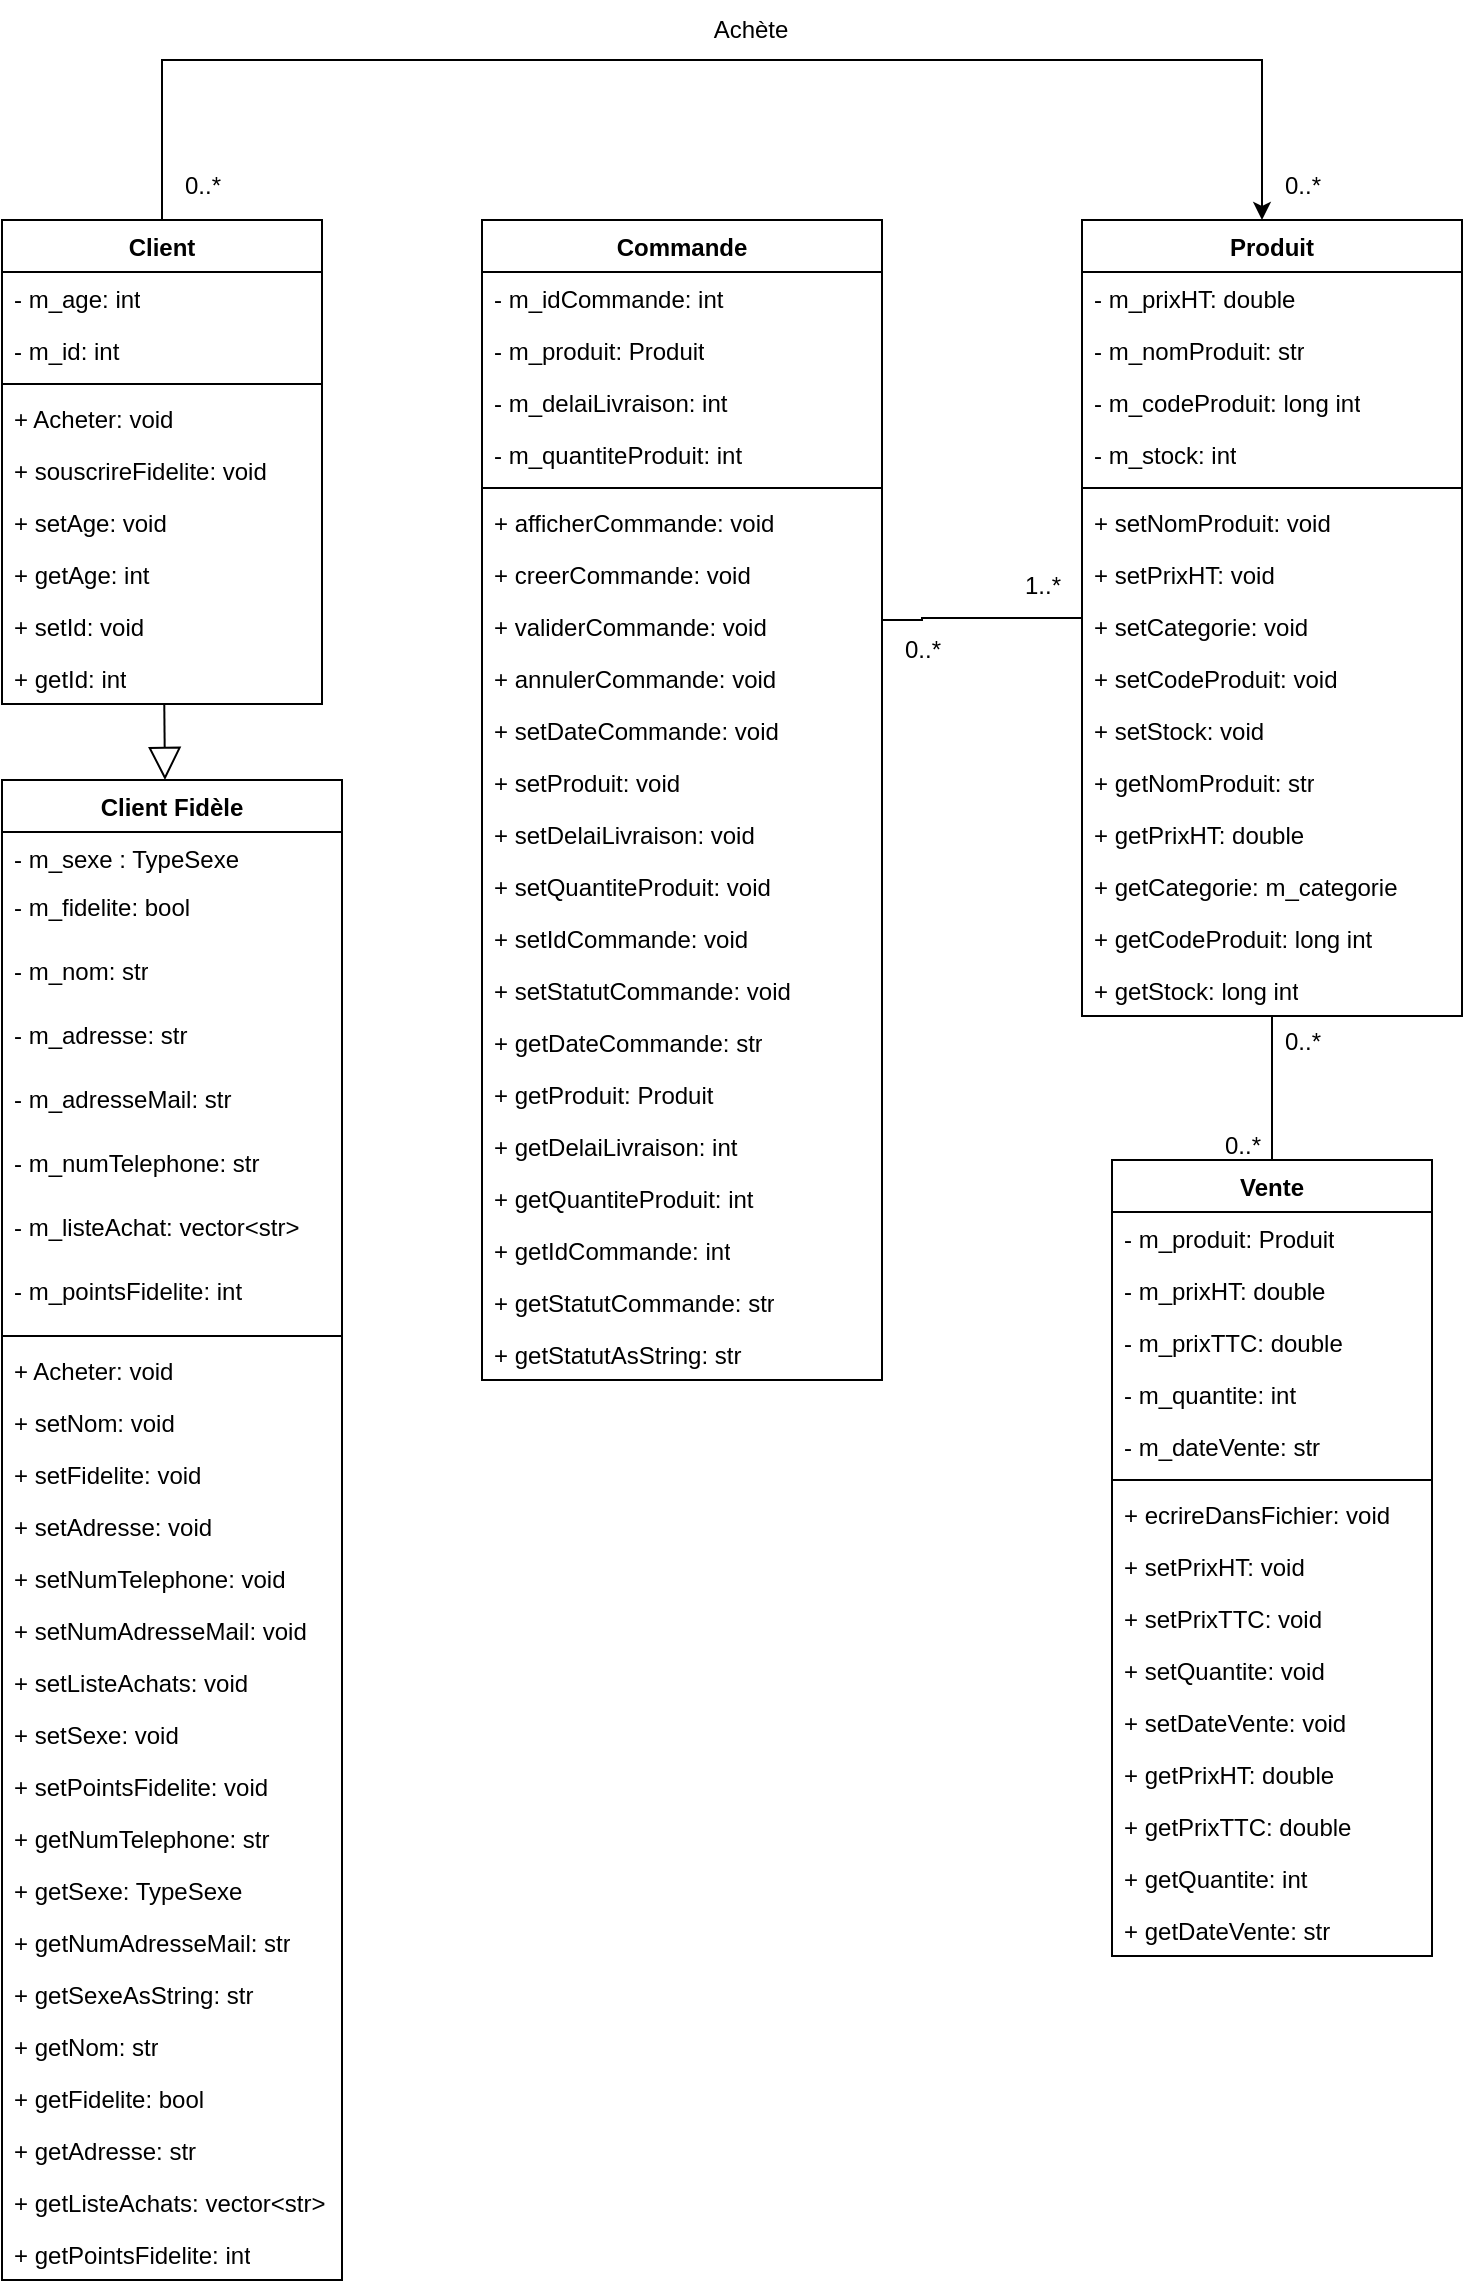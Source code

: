 <mxfile version="25.0.3">
  <diagram name="Page-1" id="t92XsdMwYJ-cjPlTveCJ">
    <mxGraphModel dx="1942" dy="2232" grid="1" gridSize="10" guides="1" tooltips="1" connect="1" arrows="1" fold="1" page="1" pageScale="1" pageWidth="827" pageHeight="1169" math="0" shadow="0">
      <root>
        <mxCell id="0" />
        <mxCell id="1" parent="0" />
        <mxCell id="4iBBXFDQq9gob42hkybD-3" style="rounded=0;orthogonalLoop=1;jettySize=auto;html=1;endArrow=block;endFill=0;endSize=14;" edge="1" parent="1" source="r0B7NLEI9hNpxxWg_XsU-1" target="r0B7NLEI9hNpxxWg_XsU-18">
          <mxGeometry relative="1" as="geometry" />
        </mxCell>
        <mxCell id="4iBBXFDQq9gob42hkybD-5" style="edgeStyle=orthogonalEdgeStyle;rounded=0;orthogonalLoop=1;jettySize=auto;html=1;endArrow=classic;endFill=1;" edge="1" parent="1" source="r0B7NLEI9hNpxxWg_XsU-1" target="r0B7NLEI9hNpxxWg_XsU-13">
          <mxGeometry relative="1" as="geometry">
            <Array as="points">
              <mxPoint x="120" y="-40" />
              <mxPoint x="670" y="-40" />
            </Array>
          </mxGeometry>
        </mxCell>
        <mxCell id="r0B7NLEI9hNpxxWg_XsU-1" value="Client" style="swimlane;fontStyle=1;align=center;verticalAlign=top;childLayout=stackLayout;horizontal=1;startSize=26;horizontalStack=0;resizeParent=1;resizeParentMax=0;resizeLast=0;collapsible=1;marginBottom=0;whiteSpace=wrap;html=1;" parent="1" vertex="1">
          <mxGeometry x="40" y="40" width="160" height="242" as="geometry" />
        </mxCell>
        <mxCell id="r0B7NLEI9hNpxxWg_XsU-2" value="- m_age: int" style="text;strokeColor=none;fillColor=none;align=left;verticalAlign=top;spacingLeft=4;spacingRight=4;overflow=hidden;rotatable=0;points=[[0,0.5],[1,0.5]];portConstraint=eastwest;whiteSpace=wrap;html=1;" parent="r0B7NLEI9hNpxxWg_XsU-1" vertex="1">
          <mxGeometry y="26" width="160" height="26" as="geometry" />
        </mxCell>
        <mxCell id="r0B7NLEI9hNpxxWg_XsU-17" value="- m_id: int" style="text;strokeColor=none;fillColor=none;align=left;verticalAlign=top;spacingLeft=4;spacingRight=4;overflow=hidden;rotatable=0;points=[[0,0.5],[1,0.5]];portConstraint=eastwest;whiteSpace=wrap;html=1;" parent="r0B7NLEI9hNpxxWg_XsU-1" vertex="1">
          <mxGeometry y="52" width="160" height="26" as="geometry" />
        </mxCell>
        <mxCell id="r0B7NLEI9hNpxxWg_XsU-3" value="" style="line;strokeWidth=1;fillColor=none;align=left;verticalAlign=middle;spacingTop=-1;spacingLeft=3;spacingRight=3;rotatable=0;labelPosition=right;points=[];portConstraint=eastwest;strokeColor=inherit;" parent="r0B7NLEI9hNpxxWg_XsU-1" vertex="1">
          <mxGeometry y="78" width="160" height="8" as="geometry" />
        </mxCell>
        <mxCell id="r0B7NLEI9hNpxxWg_XsU-22" value="+ Acheter: void" style="text;strokeColor=none;fillColor=none;align=left;verticalAlign=top;spacingLeft=4;spacingRight=4;overflow=hidden;rotatable=0;points=[[0,0.5],[1,0.5]];portConstraint=eastwest;whiteSpace=wrap;html=1;" parent="r0B7NLEI9hNpxxWg_XsU-1" vertex="1">
          <mxGeometry y="86" width="160" height="26" as="geometry" />
        </mxCell>
        <mxCell id="r0B7NLEI9hNpxxWg_XsU-23" value="+ souscrireFidelite: void" style="text;strokeColor=none;fillColor=none;align=left;verticalAlign=top;spacingLeft=4;spacingRight=4;overflow=hidden;rotatable=0;points=[[0,0.5],[1,0.5]];portConstraint=eastwest;whiteSpace=wrap;html=1;" parent="r0B7NLEI9hNpxxWg_XsU-1" vertex="1">
          <mxGeometry y="112" width="160" height="26" as="geometry" />
        </mxCell>
        <mxCell id="r0B7NLEI9hNpxxWg_XsU-50" value="+ setAge: void" style="text;strokeColor=none;fillColor=none;align=left;verticalAlign=top;spacingLeft=4;spacingRight=4;overflow=hidden;rotatable=0;points=[[0,0.5],[1,0.5]];portConstraint=eastwest;whiteSpace=wrap;html=1;" parent="r0B7NLEI9hNpxxWg_XsU-1" vertex="1">
          <mxGeometry y="138" width="160" height="26" as="geometry" />
        </mxCell>
        <mxCell id="r0B7NLEI9hNpxxWg_XsU-51" value="+ getAge: int" style="text;strokeColor=none;fillColor=none;align=left;verticalAlign=top;spacingLeft=4;spacingRight=4;overflow=hidden;rotatable=0;points=[[0,0.5],[1,0.5]];portConstraint=eastwest;whiteSpace=wrap;html=1;" parent="r0B7NLEI9hNpxxWg_XsU-1" vertex="1">
          <mxGeometry y="164" width="160" height="26" as="geometry" />
        </mxCell>
        <mxCell id="r0B7NLEI9hNpxxWg_XsU-52" value="+ setId: void" style="text;strokeColor=none;fillColor=none;align=left;verticalAlign=top;spacingLeft=4;spacingRight=4;overflow=hidden;rotatable=0;points=[[0,0.5],[1,0.5]];portConstraint=eastwest;whiteSpace=wrap;html=1;" parent="r0B7NLEI9hNpxxWg_XsU-1" vertex="1">
          <mxGeometry y="190" width="160" height="26" as="geometry" />
        </mxCell>
        <mxCell id="r0B7NLEI9hNpxxWg_XsU-54" value="&lt;div&gt;+ getId: int&lt;/div&gt;" style="text;strokeColor=none;fillColor=none;align=left;verticalAlign=top;spacingLeft=4;spacingRight=4;overflow=hidden;rotatable=0;points=[[0,0.5],[1,0.5]];portConstraint=eastwest;whiteSpace=wrap;html=1;" parent="r0B7NLEI9hNpxxWg_XsU-1" vertex="1">
          <mxGeometry y="216" width="160" height="26" as="geometry" />
        </mxCell>
        <mxCell id="r0B7NLEI9hNpxxWg_XsU-5" value="&lt;div&gt;Vente&lt;/div&gt;" style="swimlane;fontStyle=1;align=center;verticalAlign=top;childLayout=stackLayout;horizontal=1;startSize=26;horizontalStack=0;resizeParent=1;resizeParentMax=0;resizeLast=0;collapsible=1;marginBottom=0;whiteSpace=wrap;html=1;" parent="1" vertex="1">
          <mxGeometry x="595" y="510" width="160" height="398" as="geometry" />
        </mxCell>
        <mxCell id="r0B7NLEI9hNpxxWg_XsU-6" value="- m_produit: Produit" style="text;strokeColor=none;fillColor=none;align=left;verticalAlign=top;spacingLeft=4;spacingRight=4;overflow=hidden;rotatable=0;points=[[0,0.5],[1,0.5]];portConstraint=eastwest;whiteSpace=wrap;html=1;" parent="r0B7NLEI9hNpxxWg_XsU-5" vertex="1">
          <mxGeometry y="26" width="160" height="26" as="geometry" />
        </mxCell>
        <mxCell id="r0B7NLEI9hNpxxWg_XsU-37" value="- m_prixHT: double" style="text;strokeColor=none;fillColor=none;align=left;verticalAlign=top;spacingLeft=4;spacingRight=4;overflow=hidden;rotatable=0;points=[[0,0.5],[1,0.5]];portConstraint=eastwest;whiteSpace=wrap;html=1;" parent="r0B7NLEI9hNpxxWg_XsU-5" vertex="1">
          <mxGeometry y="52" width="160" height="26" as="geometry" />
        </mxCell>
        <mxCell id="r0B7NLEI9hNpxxWg_XsU-38" value="- m_prixTTC: double" style="text;strokeColor=none;fillColor=none;align=left;verticalAlign=top;spacingLeft=4;spacingRight=4;overflow=hidden;rotatable=0;points=[[0,0.5],[1,0.5]];portConstraint=eastwest;whiteSpace=wrap;html=1;" parent="r0B7NLEI9hNpxxWg_XsU-5" vertex="1">
          <mxGeometry y="78" width="160" height="26" as="geometry" />
        </mxCell>
        <mxCell id="r0B7NLEI9hNpxxWg_XsU-39" value="- m_quantite: int" style="text;strokeColor=none;fillColor=none;align=left;verticalAlign=top;spacingLeft=4;spacingRight=4;overflow=hidden;rotatable=0;points=[[0,0.5],[1,0.5]];portConstraint=eastwest;whiteSpace=wrap;html=1;" parent="r0B7NLEI9hNpxxWg_XsU-5" vertex="1">
          <mxGeometry y="104" width="160" height="26" as="geometry" />
        </mxCell>
        <mxCell id="r0B7NLEI9hNpxxWg_XsU-40" value="- m_dateVente: str" style="text;strokeColor=none;fillColor=none;align=left;verticalAlign=top;spacingLeft=4;spacingRight=4;overflow=hidden;rotatable=0;points=[[0,0.5],[1,0.5]];portConstraint=eastwest;whiteSpace=wrap;html=1;" parent="r0B7NLEI9hNpxxWg_XsU-5" vertex="1">
          <mxGeometry y="130" width="160" height="26" as="geometry" />
        </mxCell>
        <mxCell id="r0B7NLEI9hNpxxWg_XsU-7" value="" style="line;strokeWidth=1;fillColor=none;align=left;verticalAlign=middle;spacingTop=-1;spacingLeft=3;spacingRight=3;rotatable=0;labelPosition=right;points=[];portConstraint=eastwest;strokeColor=inherit;" parent="r0B7NLEI9hNpxxWg_XsU-5" vertex="1">
          <mxGeometry y="156" width="160" height="8" as="geometry" />
        </mxCell>
        <mxCell id="r0B7NLEI9hNpxxWg_XsU-8" value="+ ecrireDansFichier: void" style="text;strokeColor=none;fillColor=none;align=left;verticalAlign=top;spacingLeft=4;spacingRight=4;overflow=hidden;rotatable=0;points=[[0,0.5],[1,0.5]];portConstraint=eastwest;whiteSpace=wrap;html=1;" parent="r0B7NLEI9hNpxxWg_XsU-5" vertex="1">
          <mxGeometry y="164" width="160" height="26" as="geometry" />
        </mxCell>
        <mxCell id="r0B7NLEI9hNpxxWg_XsU-76" value="+ setPrixHT: void" style="text;strokeColor=none;fillColor=none;align=left;verticalAlign=top;spacingLeft=4;spacingRight=4;overflow=hidden;rotatable=0;points=[[0,0.5],[1,0.5]];portConstraint=eastwest;whiteSpace=wrap;html=1;" parent="r0B7NLEI9hNpxxWg_XsU-5" vertex="1">
          <mxGeometry y="190" width="160" height="26" as="geometry" />
        </mxCell>
        <mxCell id="r0B7NLEI9hNpxxWg_XsU-77" value="+ setPrixTTC: void" style="text;strokeColor=none;fillColor=none;align=left;verticalAlign=top;spacingLeft=4;spacingRight=4;overflow=hidden;rotatable=0;points=[[0,0.5],[1,0.5]];portConstraint=eastwest;whiteSpace=wrap;html=1;" parent="r0B7NLEI9hNpxxWg_XsU-5" vertex="1">
          <mxGeometry y="216" width="160" height="26" as="geometry" />
        </mxCell>
        <mxCell id="r0B7NLEI9hNpxxWg_XsU-78" value="+ setQuantite: void" style="text;strokeColor=none;fillColor=none;align=left;verticalAlign=top;spacingLeft=4;spacingRight=4;overflow=hidden;rotatable=0;points=[[0,0.5],[1,0.5]];portConstraint=eastwest;whiteSpace=wrap;html=1;" parent="r0B7NLEI9hNpxxWg_XsU-5" vertex="1">
          <mxGeometry y="242" width="160" height="26" as="geometry" />
        </mxCell>
        <mxCell id="r0B7NLEI9hNpxxWg_XsU-79" value="+ setDateVente: void" style="text;strokeColor=none;fillColor=none;align=left;verticalAlign=top;spacingLeft=4;spacingRight=4;overflow=hidden;rotatable=0;points=[[0,0.5],[1,0.5]];portConstraint=eastwest;whiteSpace=wrap;html=1;" parent="r0B7NLEI9hNpxxWg_XsU-5" vertex="1">
          <mxGeometry y="268" width="160" height="26" as="geometry" />
        </mxCell>
        <mxCell id="r0B7NLEI9hNpxxWg_XsU-80" value="+ getPrixHT: double" style="text;strokeColor=none;fillColor=none;align=left;verticalAlign=top;spacingLeft=4;spacingRight=4;overflow=hidden;rotatable=0;points=[[0,0.5],[1,0.5]];portConstraint=eastwest;whiteSpace=wrap;html=1;" parent="r0B7NLEI9hNpxxWg_XsU-5" vertex="1">
          <mxGeometry y="294" width="160" height="26" as="geometry" />
        </mxCell>
        <mxCell id="r0B7NLEI9hNpxxWg_XsU-81" value="+ getPrixTTC: double" style="text;strokeColor=none;fillColor=none;align=left;verticalAlign=top;spacingLeft=4;spacingRight=4;overflow=hidden;rotatable=0;points=[[0,0.5],[1,0.5]];portConstraint=eastwest;whiteSpace=wrap;html=1;" parent="r0B7NLEI9hNpxxWg_XsU-5" vertex="1">
          <mxGeometry y="320" width="160" height="26" as="geometry" />
        </mxCell>
        <mxCell id="r0B7NLEI9hNpxxWg_XsU-82" value="+ getQuantite: int" style="text;strokeColor=none;fillColor=none;align=left;verticalAlign=top;spacingLeft=4;spacingRight=4;overflow=hidden;rotatable=0;points=[[0,0.5],[1,0.5]];portConstraint=eastwest;whiteSpace=wrap;html=1;" parent="r0B7NLEI9hNpxxWg_XsU-5" vertex="1">
          <mxGeometry y="346" width="160" height="26" as="geometry" />
        </mxCell>
        <mxCell id="r0B7NLEI9hNpxxWg_XsU-83" value="+ getDateVente: str" style="text;strokeColor=none;fillColor=none;align=left;verticalAlign=top;spacingLeft=4;spacingRight=4;overflow=hidden;rotatable=0;points=[[0,0.5],[1,0.5]];portConstraint=eastwest;whiteSpace=wrap;html=1;" parent="r0B7NLEI9hNpxxWg_XsU-5" vertex="1">
          <mxGeometry y="372" width="160" height="26" as="geometry" />
        </mxCell>
        <mxCell id="r0B7NLEI9hNpxxWg_XsU-9" value="Commande" style="swimlane;fontStyle=1;align=center;verticalAlign=top;childLayout=stackLayout;horizontal=1;startSize=26;horizontalStack=0;resizeParent=1;resizeParentMax=0;resizeLast=0;collapsible=1;marginBottom=0;whiteSpace=wrap;html=1;" parent="1" vertex="1">
          <mxGeometry x="280" y="40" width="200" height="580" as="geometry" />
        </mxCell>
        <mxCell id="r0B7NLEI9hNpxxWg_XsU-10" value="- m_idCommande: int" style="text;strokeColor=none;fillColor=none;align=left;verticalAlign=top;spacingLeft=4;spacingRight=4;overflow=hidden;rotatable=0;points=[[0,0.5],[1,0.5]];portConstraint=eastwest;whiteSpace=wrap;html=1;" parent="r0B7NLEI9hNpxxWg_XsU-9" vertex="1">
          <mxGeometry y="26" width="200" height="26" as="geometry" />
        </mxCell>
        <mxCell id="r0B7NLEI9hNpxxWg_XsU-41" value="- m_produit: Produit" style="text;strokeColor=none;fillColor=none;align=left;verticalAlign=top;spacingLeft=4;spacingRight=4;overflow=hidden;rotatable=0;points=[[0,0.5],[1,0.5]];portConstraint=eastwest;whiteSpace=wrap;html=1;" parent="r0B7NLEI9hNpxxWg_XsU-9" vertex="1">
          <mxGeometry y="52" width="200" height="26" as="geometry" />
        </mxCell>
        <mxCell id="r0B7NLEI9hNpxxWg_XsU-42" value="- m_delaiLivraison: int" style="text;strokeColor=none;fillColor=none;align=left;verticalAlign=top;spacingLeft=4;spacingRight=4;overflow=hidden;rotatable=0;points=[[0,0.5],[1,0.5]];portConstraint=eastwest;whiteSpace=wrap;html=1;" parent="r0B7NLEI9hNpxxWg_XsU-9" vertex="1">
          <mxGeometry y="78" width="200" height="26" as="geometry" />
        </mxCell>
        <mxCell id="r0B7NLEI9hNpxxWg_XsU-43" value="- m_quantiteProduit: int" style="text;strokeColor=none;fillColor=none;align=left;verticalAlign=top;spacingLeft=4;spacingRight=4;overflow=hidden;rotatable=0;points=[[0,0.5],[1,0.5]];portConstraint=eastwest;whiteSpace=wrap;html=1;" parent="r0B7NLEI9hNpxxWg_XsU-9" vertex="1">
          <mxGeometry y="104" width="200" height="26" as="geometry" />
        </mxCell>
        <mxCell id="r0B7NLEI9hNpxxWg_XsU-11" value="" style="line;strokeWidth=1;fillColor=none;align=left;verticalAlign=middle;spacingTop=-1;spacingLeft=3;spacingRight=3;rotatable=0;labelPosition=right;points=[];portConstraint=eastwest;strokeColor=inherit;" parent="r0B7NLEI9hNpxxWg_XsU-9" vertex="1">
          <mxGeometry y="130" width="200" height="8" as="geometry" />
        </mxCell>
        <mxCell id="r0B7NLEI9hNpxxWg_XsU-12" value="+ afficherCommande: void" style="text;strokeColor=none;fillColor=none;align=left;verticalAlign=top;spacingLeft=4;spacingRight=4;overflow=hidden;rotatable=0;points=[[0,0.5],[1,0.5]];portConstraint=eastwest;whiteSpace=wrap;html=1;" parent="r0B7NLEI9hNpxxWg_XsU-9" vertex="1">
          <mxGeometry y="138" width="200" height="26" as="geometry" />
        </mxCell>
        <mxCell id="r0B7NLEI9hNpxxWg_XsU-44" value="+ creerCommande: void" style="text;strokeColor=none;fillColor=none;align=left;verticalAlign=top;spacingLeft=4;spacingRight=4;overflow=hidden;rotatable=0;points=[[0,0.5],[1,0.5]];portConstraint=eastwest;whiteSpace=wrap;html=1;" parent="r0B7NLEI9hNpxxWg_XsU-9" vertex="1">
          <mxGeometry y="164" width="200" height="26" as="geometry" />
        </mxCell>
        <mxCell id="r0B7NLEI9hNpxxWg_XsU-45" value="+ validerCommande: void" style="text;strokeColor=none;fillColor=none;align=left;verticalAlign=top;spacingLeft=4;spacingRight=4;overflow=hidden;rotatable=0;points=[[0,0.5],[1,0.5]];portConstraint=eastwest;whiteSpace=wrap;html=1;" parent="r0B7NLEI9hNpxxWg_XsU-9" vertex="1">
          <mxGeometry y="190" width="200" height="26" as="geometry" />
        </mxCell>
        <mxCell id="r0B7NLEI9hNpxxWg_XsU-46" value="+ annulerCommande: void" style="text;strokeColor=none;fillColor=none;align=left;verticalAlign=top;spacingLeft=4;spacingRight=4;overflow=hidden;rotatable=0;points=[[0,0.5],[1,0.5]];portConstraint=eastwest;whiteSpace=wrap;html=1;" parent="r0B7NLEI9hNpxxWg_XsU-9" vertex="1">
          <mxGeometry y="216" width="200" height="26" as="geometry" />
        </mxCell>
        <mxCell id="r0B7NLEI9hNpxxWg_XsU-84" value="+ setDateCommande: void" style="text;strokeColor=none;fillColor=none;align=left;verticalAlign=top;spacingLeft=4;spacingRight=4;overflow=hidden;rotatable=0;points=[[0,0.5],[1,0.5]];portConstraint=eastwest;whiteSpace=wrap;html=1;" parent="r0B7NLEI9hNpxxWg_XsU-9" vertex="1">
          <mxGeometry y="242" width="200" height="26" as="geometry" />
        </mxCell>
        <mxCell id="r0B7NLEI9hNpxxWg_XsU-85" value="+ setProduit: void" style="text;strokeColor=none;fillColor=none;align=left;verticalAlign=top;spacingLeft=4;spacingRight=4;overflow=hidden;rotatable=0;points=[[0,0.5],[1,0.5]];portConstraint=eastwest;whiteSpace=wrap;html=1;" parent="r0B7NLEI9hNpxxWg_XsU-9" vertex="1">
          <mxGeometry y="268" width="200" height="26" as="geometry" />
        </mxCell>
        <mxCell id="r0B7NLEI9hNpxxWg_XsU-86" value="+ setDelaiLivraison: void" style="text;strokeColor=none;fillColor=none;align=left;verticalAlign=top;spacingLeft=4;spacingRight=4;overflow=hidden;rotatable=0;points=[[0,0.5],[1,0.5]];portConstraint=eastwest;whiteSpace=wrap;html=1;" parent="r0B7NLEI9hNpxxWg_XsU-9" vertex="1">
          <mxGeometry y="294" width="200" height="26" as="geometry" />
        </mxCell>
        <mxCell id="r0B7NLEI9hNpxxWg_XsU-87" value="+ setQuantiteProduit: void" style="text;strokeColor=none;fillColor=none;align=left;verticalAlign=top;spacingLeft=4;spacingRight=4;overflow=hidden;rotatable=0;points=[[0,0.5],[1,0.5]];portConstraint=eastwest;whiteSpace=wrap;html=1;" parent="r0B7NLEI9hNpxxWg_XsU-9" vertex="1">
          <mxGeometry y="320" width="200" height="26" as="geometry" />
        </mxCell>
        <mxCell id="r0B7NLEI9hNpxxWg_XsU-88" value="+ setIdCommande: void" style="text;strokeColor=none;fillColor=none;align=left;verticalAlign=top;spacingLeft=4;spacingRight=4;overflow=hidden;rotatable=0;points=[[0,0.5],[1,0.5]];portConstraint=eastwest;whiteSpace=wrap;html=1;" parent="r0B7NLEI9hNpxxWg_XsU-9" vertex="1">
          <mxGeometry y="346" width="200" height="26" as="geometry" />
        </mxCell>
        <mxCell id="r0B7NLEI9hNpxxWg_XsU-89" value="+ setStatutCommande: void" style="text;strokeColor=none;fillColor=none;align=left;verticalAlign=top;spacingLeft=4;spacingRight=4;overflow=hidden;rotatable=0;points=[[0,0.5],[1,0.5]];portConstraint=eastwest;whiteSpace=wrap;html=1;" parent="r0B7NLEI9hNpxxWg_XsU-9" vertex="1">
          <mxGeometry y="372" width="200" height="26" as="geometry" />
        </mxCell>
        <mxCell id="r0B7NLEI9hNpxxWg_XsU-90" value="+ getDateCommande: str" style="text;strokeColor=none;fillColor=none;align=left;verticalAlign=top;spacingLeft=4;spacingRight=4;overflow=hidden;rotatable=0;points=[[0,0.5],[1,0.5]];portConstraint=eastwest;whiteSpace=wrap;html=1;" parent="r0B7NLEI9hNpxxWg_XsU-9" vertex="1">
          <mxGeometry y="398" width="200" height="26" as="geometry" />
        </mxCell>
        <mxCell id="r0B7NLEI9hNpxxWg_XsU-91" value="+ getProduit: Produit" style="text;strokeColor=none;fillColor=none;align=left;verticalAlign=top;spacingLeft=4;spacingRight=4;overflow=hidden;rotatable=0;points=[[0,0.5],[1,0.5]];portConstraint=eastwest;whiteSpace=wrap;html=1;" parent="r0B7NLEI9hNpxxWg_XsU-9" vertex="1">
          <mxGeometry y="424" width="200" height="26" as="geometry" />
        </mxCell>
        <mxCell id="r0B7NLEI9hNpxxWg_XsU-92" value="+ getDelaiLivraison: int" style="text;strokeColor=none;fillColor=none;align=left;verticalAlign=top;spacingLeft=4;spacingRight=4;overflow=hidden;rotatable=0;points=[[0,0.5],[1,0.5]];portConstraint=eastwest;whiteSpace=wrap;html=1;" parent="r0B7NLEI9hNpxxWg_XsU-9" vertex="1">
          <mxGeometry y="450" width="200" height="26" as="geometry" />
        </mxCell>
        <mxCell id="r0B7NLEI9hNpxxWg_XsU-93" value="+ getQuantiteProduit: int" style="text;strokeColor=none;fillColor=none;align=left;verticalAlign=top;spacingLeft=4;spacingRight=4;overflow=hidden;rotatable=0;points=[[0,0.5],[1,0.5]];portConstraint=eastwest;whiteSpace=wrap;html=1;" parent="r0B7NLEI9hNpxxWg_XsU-9" vertex="1">
          <mxGeometry y="476" width="200" height="26" as="geometry" />
        </mxCell>
        <mxCell id="r0B7NLEI9hNpxxWg_XsU-94" value="+ getIdCommande: int" style="text;strokeColor=none;fillColor=none;align=left;verticalAlign=top;spacingLeft=4;spacingRight=4;overflow=hidden;rotatable=0;points=[[0,0.5],[1,0.5]];portConstraint=eastwest;whiteSpace=wrap;html=1;" parent="r0B7NLEI9hNpxxWg_XsU-9" vertex="1">
          <mxGeometry y="502" width="200" height="26" as="geometry" />
        </mxCell>
        <mxCell id="r0B7NLEI9hNpxxWg_XsU-95" value="+ getStatutCommande: str" style="text;strokeColor=none;fillColor=none;align=left;verticalAlign=top;spacingLeft=4;spacingRight=4;overflow=hidden;rotatable=0;points=[[0,0.5],[1,0.5]];portConstraint=eastwest;whiteSpace=wrap;html=1;" parent="r0B7NLEI9hNpxxWg_XsU-9" vertex="1">
          <mxGeometry y="528" width="200" height="26" as="geometry" />
        </mxCell>
        <mxCell id="r0B7NLEI9hNpxxWg_XsU-96" value="+ getStatutAsString: str" style="text;strokeColor=none;fillColor=none;align=left;verticalAlign=top;spacingLeft=4;spacingRight=4;overflow=hidden;rotatable=0;points=[[0,0.5],[1,0.5]];portConstraint=eastwest;whiteSpace=wrap;html=1;" parent="r0B7NLEI9hNpxxWg_XsU-9" vertex="1">
          <mxGeometry y="554" width="200" height="26" as="geometry" />
        </mxCell>
        <mxCell id="4iBBXFDQq9gob42hkybD-6" style="edgeStyle=orthogonalEdgeStyle;rounded=0;orthogonalLoop=1;jettySize=auto;html=1;endArrow=none;endFill=0;" edge="1" parent="1" source="r0B7NLEI9hNpxxWg_XsU-13" target="r0B7NLEI9hNpxxWg_XsU-9">
          <mxGeometry relative="1" as="geometry">
            <Array as="points">
              <mxPoint x="500" y="239" />
              <mxPoint x="500" y="240" />
            </Array>
          </mxGeometry>
        </mxCell>
        <mxCell id="4iBBXFDQq9gob42hkybD-7" style="edgeStyle=orthogonalEdgeStyle;rounded=0;orthogonalLoop=1;jettySize=auto;html=1;endArrow=none;endFill=0;" edge="1" parent="1" source="r0B7NLEI9hNpxxWg_XsU-13" target="r0B7NLEI9hNpxxWg_XsU-5">
          <mxGeometry relative="1" as="geometry" />
        </mxCell>
        <mxCell id="r0B7NLEI9hNpxxWg_XsU-13" value="Produit" style="swimlane;fontStyle=1;align=center;verticalAlign=top;childLayout=stackLayout;horizontal=1;startSize=26;horizontalStack=0;resizeParent=1;resizeParentMax=0;resizeLast=0;collapsible=1;marginBottom=0;whiteSpace=wrap;html=1;" parent="1" vertex="1">
          <mxGeometry x="580" y="40" width="190" height="398" as="geometry" />
        </mxCell>
        <mxCell id="r0B7NLEI9hNpxxWg_XsU-14" value="- m_prixHT: double" style="text;strokeColor=none;fillColor=none;align=left;verticalAlign=top;spacingLeft=4;spacingRight=4;overflow=hidden;rotatable=0;points=[[0,0.5],[1,0.5]];portConstraint=eastwest;whiteSpace=wrap;html=1;" parent="r0B7NLEI9hNpxxWg_XsU-13" vertex="1">
          <mxGeometry y="26" width="190" height="26" as="geometry" />
        </mxCell>
        <mxCell id="r0B7NLEI9hNpxxWg_XsU-47" value="- m_nomProduit: str" style="text;strokeColor=none;fillColor=none;align=left;verticalAlign=top;spacingLeft=4;spacingRight=4;overflow=hidden;rotatable=0;points=[[0,0.5],[1,0.5]];portConstraint=eastwest;whiteSpace=wrap;html=1;" parent="r0B7NLEI9hNpxxWg_XsU-13" vertex="1">
          <mxGeometry y="52" width="190" height="26" as="geometry" />
        </mxCell>
        <mxCell id="r0B7NLEI9hNpxxWg_XsU-48" value="- m_codeProduit: long int" style="text;strokeColor=none;fillColor=none;align=left;verticalAlign=top;spacingLeft=4;spacingRight=4;overflow=hidden;rotatable=0;points=[[0,0.5],[1,0.5]];portConstraint=eastwest;whiteSpace=wrap;html=1;" parent="r0B7NLEI9hNpxxWg_XsU-13" vertex="1">
          <mxGeometry y="78" width="190" height="26" as="geometry" />
        </mxCell>
        <mxCell id="r0B7NLEI9hNpxxWg_XsU-49" value="- m_stock: int" style="text;strokeColor=none;fillColor=none;align=left;verticalAlign=top;spacingLeft=4;spacingRight=4;overflow=hidden;rotatable=0;points=[[0,0.5],[1,0.5]];portConstraint=eastwest;whiteSpace=wrap;html=1;" parent="r0B7NLEI9hNpxxWg_XsU-13" vertex="1">
          <mxGeometry y="104" width="190" height="26" as="geometry" />
        </mxCell>
        <mxCell id="r0B7NLEI9hNpxxWg_XsU-15" value="" style="line;strokeWidth=1;fillColor=none;align=left;verticalAlign=middle;spacingTop=-1;spacingLeft=3;spacingRight=3;rotatable=0;labelPosition=right;points=[];portConstraint=eastwest;strokeColor=inherit;" parent="r0B7NLEI9hNpxxWg_XsU-13" vertex="1">
          <mxGeometry y="130" width="190" height="8" as="geometry" />
        </mxCell>
        <mxCell id="r0B7NLEI9hNpxxWg_XsU-97" value="+ setNomProduit: void" style="text;strokeColor=none;fillColor=none;align=left;verticalAlign=top;spacingLeft=4;spacingRight=4;overflow=hidden;rotatable=0;points=[[0,0.5],[1,0.5]];portConstraint=eastwest;whiteSpace=wrap;html=1;" parent="r0B7NLEI9hNpxxWg_XsU-13" vertex="1">
          <mxGeometry y="138" width="190" height="26" as="geometry" />
        </mxCell>
        <mxCell id="r0B7NLEI9hNpxxWg_XsU-99" value="+ setPrixHT: void" style="text;strokeColor=none;fillColor=none;align=left;verticalAlign=top;spacingLeft=4;spacingRight=4;overflow=hidden;rotatable=0;points=[[0,0.5],[1,0.5]];portConstraint=eastwest;whiteSpace=wrap;html=1;" parent="r0B7NLEI9hNpxxWg_XsU-13" vertex="1">
          <mxGeometry y="164" width="190" height="26" as="geometry" />
        </mxCell>
        <mxCell id="r0B7NLEI9hNpxxWg_XsU-100" value="+ setCategorie: void" style="text;strokeColor=none;fillColor=none;align=left;verticalAlign=top;spacingLeft=4;spacingRight=4;overflow=hidden;rotatable=0;points=[[0,0.5],[1,0.5]];portConstraint=eastwest;whiteSpace=wrap;html=1;" parent="r0B7NLEI9hNpxxWg_XsU-13" vertex="1">
          <mxGeometry y="190" width="190" height="26" as="geometry" />
        </mxCell>
        <mxCell id="r0B7NLEI9hNpxxWg_XsU-101" value="+ setCodeProduit: void" style="text;strokeColor=none;fillColor=none;align=left;verticalAlign=top;spacingLeft=4;spacingRight=4;overflow=hidden;rotatable=0;points=[[0,0.5],[1,0.5]];portConstraint=eastwest;whiteSpace=wrap;html=1;" parent="r0B7NLEI9hNpxxWg_XsU-13" vertex="1">
          <mxGeometry y="216" width="190" height="26" as="geometry" />
        </mxCell>
        <mxCell id="r0B7NLEI9hNpxxWg_XsU-102" value="+ setStock: void" style="text;strokeColor=none;fillColor=none;align=left;verticalAlign=top;spacingLeft=4;spacingRight=4;overflow=hidden;rotatable=0;points=[[0,0.5],[1,0.5]];portConstraint=eastwest;whiteSpace=wrap;html=1;" parent="r0B7NLEI9hNpxxWg_XsU-13" vertex="1">
          <mxGeometry y="242" width="190" height="26" as="geometry" />
        </mxCell>
        <mxCell id="r0B7NLEI9hNpxxWg_XsU-98" value="+ getNomProduit: str" style="text;strokeColor=none;fillColor=none;align=left;verticalAlign=top;spacingLeft=4;spacingRight=4;overflow=hidden;rotatable=0;points=[[0,0.5],[1,0.5]];portConstraint=eastwest;whiteSpace=wrap;html=1;" parent="r0B7NLEI9hNpxxWg_XsU-13" vertex="1">
          <mxGeometry y="268" width="190" height="26" as="geometry" />
        </mxCell>
        <mxCell id="r0B7NLEI9hNpxxWg_XsU-104" value="+ getPrixHT: double" style="text;strokeColor=none;fillColor=none;align=left;verticalAlign=top;spacingLeft=4;spacingRight=4;overflow=hidden;rotatable=0;points=[[0,0.5],[1,0.5]];portConstraint=eastwest;whiteSpace=wrap;html=1;" parent="r0B7NLEI9hNpxxWg_XsU-13" vertex="1">
          <mxGeometry y="294" width="190" height="26" as="geometry" />
        </mxCell>
        <mxCell id="r0B7NLEI9hNpxxWg_XsU-105" value="+ getCategorie: m_categorie " style="text;strokeColor=none;fillColor=none;align=left;verticalAlign=top;spacingLeft=4;spacingRight=4;overflow=hidden;rotatable=0;points=[[0,0.5],[1,0.5]];portConstraint=eastwest;whiteSpace=wrap;html=1;" parent="r0B7NLEI9hNpxxWg_XsU-13" vertex="1">
          <mxGeometry y="320" width="190" height="26" as="geometry" />
        </mxCell>
        <mxCell id="r0B7NLEI9hNpxxWg_XsU-106" value="+ getCodeProduit: long int" style="text;strokeColor=none;fillColor=none;align=left;verticalAlign=top;spacingLeft=4;spacingRight=4;overflow=hidden;rotatable=0;points=[[0,0.5],[1,0.5]];portConstraint=eastwest;whiteSpace=wrap;html=1;" parent="r0B7NLEI9hNpxxWg_XsU-13" vertex="1">
          <mxGeometry y="346" width="190" height="26" as="geometry" />
        </mxCell>
        <mxCell id="r0B7NLEI9hNpxxWg_XsU-107" value="+ getStock: long int" style="text;strokeColor=none;fillColor=none;align=left;verticalAlign=top;spacingLeft=4;spacingRight=4;overflow=hidden;rotatable=0;points=[[0,0.5],[1,0.5]];portConstraint=eastwest;whiteSpace=wrap;html=1;" parent="r0B7NLEI9hNpxxWg_XsU-13" vertex="1">
          <mxGeometry y="372" width="190" height="26" as="geometry" />
        </mxCell>
        <mxCell id="r0B7NLEI9hNpxxWg_XsU-18" value="Client Fidèle" style="swimlane;fontStyle=1;align=center;verticalAlign=top;childLayout=stackLayout;horizontal=1;startSize=26;horizontalStack=0;resizeParent=1;resizeParentMax=0;resizeLast=0;collapsible=1;marginBottom=0;whiteSpace=wrap;html=1;" parent="1" vertex="1">
          <mxGeometry x="40" y="320" width="170" height="750" as="geometry" />
        </mxCell>
        <mxCell id="r0B7NLEI9hNpxxWg_XsU-24" value="&lt;div&gt;- m_sexe : TypeSexe&lt;/div&gt;" style="text;strokeColor=none;fillColor=none;align=left;verticalAlign=top;spacingLeft=4;spacingRight=4;overflow=hidden;rotatable=0;points=[[0,0.5],[1,0.5]];portConstraint=eastwest;whiteSpace=wrap;html=1;" parent="r0B7NLEI9hNpxxWg_XsU-18" vertex="1">
          <mxGeometry y="26" width="170" height="24" as="geometry" />
        </mxCell>
        <mxCell id="r0B7NLEI9hNpxxWg_XsU-25" value="&lt;div&gt;- m_fidelite: bool&lt;/div&gt;&lt;div&gt;&lt;br&gt;&lt;/div&gt;" style="text;strokeColor=none;fillColor=none;align=left;verticalAlign=top;spacingLeft=4;spacingRight=4;overflow=hidden;rotatable=0;points=[[0,0.5],[1,0.5]];portConstraint=eastwest;whiteSpace=wrap;html=1;" parent="r0B7NLEI9hNpxxWg_XsU-18" vertex="1">
          <mxGeometry y="50" width="170" height="32" as="geometry" />
        </mxCell>
        <mxCell id="r0B7NLEI9hNpxxWg_XsU-28" value="&lt;div&gt;- m_nom: str&lt;/div&gt;&lt;div&gt;&lt;br&gt;&lt;/div&gt;" style="text;strokeColor=none;fillColor=none;align=left;verticalAlign=top;spacingLeft=4;spacingRight=4;overflow=hidden;rotatable=0;points=[[0,0.5],[1,0.5]];portConstraint=eastwest;whiteSpace=wrap;html=1;" parent="r0B7NLEI9hNpxxWg_XsU-18" vertex="1">
          <mxGeometry y="82" width="170" height="32" as="geometry" />
        </mxCell>
        <mxCell id="r0B7NLEI9hNpxxWg_XsU-30" value="&lt;div&gt;- m_adresse: str&lt;/div&gt;&lt;div&gt;&lt;br&gt;&lt;/div&gt;" style="text;strokeColor=none;fillColor=none;align=left;verticalAlign=top;spacingLeft=4;spacingRight=4;overflow=hidden;rotatable=0;points=[[0,0.5],[1,0.5]];portConstraint=eastwest;whiteSpace=wrap;html=1;" parent="r0B7NLEI9hNpxxWg_XsU-18" vertex="1">
          <mxGeometry y="114" width="170" height="32" as="geometry" />
        </mxCell>
        <mxCell id="r0B7NLEI9hNpxxWg_XsU-32" value="&lt;div&gt;- m_adresseMail: str&lt;/div&gt;&lt;div&gt;&lt;br&gt;&lt;/div&gt;" style="text;strokeColor=none;fillColor=none;align=left;verticalAlign=top;spacingLeft=4;spacingRight=4;overflow=hidden;rotatable=0;points=[[0,0.5],[1,0.5]];portConstraint=eastwest;whiteSpace=wrap;html=1;" parent="r0B7NLEI9hNpxxWg_XsU-18" vertex="1">
          <mxGeometry y="146" width="170" height="32" as="geometry" />
        </mxCell>
        <mxCell id="r0B7NLEI9hNpxxWg_XsU-31" value="&lt;div&gt;- m_numTelephone: str&lt;/div&gt;&lt;div&gt;&lt;br&gt;&lt;/div&gt;" style="text;strokeColor=none;fillColor=none;align=left;verticalAlign=top;spacingLeft=4;spacingRight=4;overflow=hidden;rotatable=0;points=[[0,0.5],[1,0.5]];portConstraint=eastwest;whiteSpace=wrap;html=1;" parent="r0B7NLEI9hNpxxWg_XsU-18" vertex="1">
          <mxGeometry y="178" width="170" height="32" as="geometry" />
        </mxCell>
        <mxCell id="r0B7NLEI9hNpxxWg_XsU-33" value="&lt;div&gt;- m_listeAchat: vector&amp;lt;str&amp;gt;&lt;/div&gt;&lt;div&gt;&lt;br&gt;&lt;/div&gt;" style="text;strokeColor=none;fillColor=none;align=left;verticalAlign=top;spacingLeft=4;spacingRight=4;overflow=hidden;rotatable=0;points=[[0,0.5],[1,0.5]];portConstraint=eastwest;whiteSpace=wrap;html=1;" parent="r0B7NLEI9hNpxxWg_XsU-18" vertex="1">
          <mxGeometry y="210" width="170" height="32" as="geometry" />
        </mxCell>
        <mxCell id="r0B7NLEI9hNpxxWg_XsU-34" value="&lt;div&gt;- m_pointsFidelite: int&lt;/div&gt;&lt;div&gt;&lt;br&gt;&lt;/div&gt;" style="text;strokeColor=none;fillColor=none;align=left;verticalAlign=top;spacingLeft=4;spacingRight=4;overflow=hidden;rotatable=0;points=[[0,0.5],[1,0.5]];portConstraint=eastwest;whiteSpace=wrap;html=1;" parent="r0B7NLEI9hNpxxWg_XsU-18" vertex="1">
          <mxGeometry y="242" width="170" height="32" as="geometry" />
        </mxCell>
        <mxCell id="r0B7NLEI9hNpxxWg_XsU-21" value="" style="line;strokeWidth=1;fillColor=none;align=left;verticalAlign=middle;spacingTop=-1;spacingLeft=3;spacingRight=3;rotatable=0;labelPosition=right;points=[];portConstraint=eastwest;strokeColor=inherit;" parent="r0B7NLEI9hNpxxWg_XsU-18" vertex="1">
          <mxGeometry y="274" width="170" height="8" as="geometry" />
        </mxCell>
        <mxCell id="r0B7NLEI9hNpxxWg_XsU-36" value="+ Acheter: void" style="text;strokeColor=none;fillColor=none;align=left;verticalAlign=top;spacingLeft=4;spacingRight=4;overflow=hidden;rotatable=0;points=[[0,0.5],[1,0.5]];portConstraint=eastwest;whiteSpace=wrap;html=1;" parent="r0B7NLEI9hNpxxWg_XsU-18" vertex="1">
          <mxGeometry y="282" width="170" height="26" as="geometry" />
        </mxCell>
        <mxCell id="r0B7NLEI9hNpxxWg_XsU-55" value="+ setNom: void" style="text;strokeColor=none;fillColor=none;align=left;verticalAlign=top;spacingLeft=4;spacingRight=4;overflow=hidden;rotatable=0;points=[[0,0.5],[1,0.5]];portConstraint=eastwest;whiteSpace=wrap;html=1;" parent="r0B7NLEI9hNpxxWg_XsU-18" vertex="1">
          <mxGeometry y="308" width="170" height="26" as="geometry" />
        </mxCell>
        <mxCell id="r0B7NLEI9hNpxxWg_XsU-57" value="+ setFidelite: void" style="text;strokeColor=none;fillColor=none;align=left;verticalAlign=top;spacingLeft=4;spacingRight=4;overflow=hidden;rotatable=0;points=[[0,0.5],[1,0.5]];portConstraint=eastwest;whiteSpace=wrap;html=1;" parent="r0B7NLEI9hNpxxWg_XsU-18" vertex="1">
          <mxGeometry y="334" width="170" height="26" as="geometry" />
        </mxCell>
        <mxCell id="r0B7NLEI9hNpxxWg_XsU-59" value="+ setAdresse: void" style="text;strokeColor=none;fillColor=none;align=left;verticalAlign=top;spacingLeft=4;spacingRight=4;overflow=hidden;rotatable=0;points=[[0,0.5],[1,0.5]];portConstraint=eastwest;whiteSpace=wrap;html=1;" parent="r0B7NLEI9hNpxxWg_XsU-18" vertex="1">
          <mxGeometry y="360" width="170" height="26" as="geometry" />
        </mxCell>
        <mxCell id="r0B7NLEI9hNpxxWg_XsU-61" value="+ setNumTelephone: void" style="text;strokeColor=none;fillColor=none;align=left;verticalAlign=top;spacingLeft=4;spacingRight=4;overflow=hidden;rotatable=0;points=[[0,0.5],[1,0.5]];portConstraint=eastwest;whiteSpace=wrap;html=1;" parent="r0B7NLEI9hNpxxWg_XsU-18" vertex="1">
          <mxGeometry y="386" width="170" height="26" as="geometry" />
        </mxCell>
        <mxCell id="r0B7NLEI9hNpxxWg_XsU-65" value="+ setNumAdresseMail: void" style="text;strokeColor=none;fillColor=none;align=left;verticalAlign=top;spacingLeft=4;spacingRight=4;overflow=hidden;rotatable=0;points=[[0,0.5],[1,0.5]];portConstraint=eastwest;whiteSpace=wrap;html=1;" parent="r0B7NLEI9hNpxxWg_XsU-18" vertex="1">
          <mxGeometry y="412" width="170" height="26" as="geometry" />
        </mxCell>
        <mxCell id="r0B7NLEI9hNpxxWg_XsU-67" value="+ setListeAchats: void" style="text;strokeColor=none;fillColor=none;align=left;verticalAlign=top;spacingLeft=4;spacingRight=4;overflow=hidden;rotatable=0;points=[[0,0.5],[1,0.5]];portConstraint=eastwest;whiteSpace=wrap;html=1;" parent="r0B7NLEI9hNpxxWg_XsU-18" vertex="1">
          <mxGeometry y="438" width="170" height="26" as="geometry" />
        </mxCell>
        <mxCell id="r0B7NLEI9hNpxxWg_XsU-71" value="+ setSexe: void" style="text;strokeColor=none;fillColor=none;align=left;verticalAlign=top;spacingLeft=4;spacingRight=4;overflow=hidden;rotatable=0;points=[[0,0.5],[1,0.5]];portConstraint=eastwest;whiteSpace=wrap;html=1;" parent="r0B7NLEI9hNpxxWg_XsU-18" vertex="1">
          <mxGeometry y="464" width="170" height="26" as="geometry" />
        </mxCell>
        <mxCell id="r0B7NLEI9hNpxxWg_XsU-69" value="+ setPointsFidelite: void" style="text;strokeColor=none;fillColor=none;align=left;verticalAlign=top;spacingLeft=4;spacingRight=4;overflow=hidden;rotatable=0;points=[[0,0.5],[1,0.5]];portConstraint=eastwest;whiteSpace=wrap;html=1;" parent="r0B7NLEI9hNpxxWg_XsU-18" vertex="1">
          <mxGeometry y="490" width="170" height="26" as="geometry" />
        </mxCell>
        <mxCell id="r0B7NLEI9hNpxxWg_XsU-64" value="+ getNumTelephone: str" style="text;strokeColor=none;fillColor=none;align=left;verticalAlign=top;spacingLeft=4;spacingRight=4;overflow=hidden;rotatable=0;points=[[0,0.5],[1,0.5]];portConstraint=eastwest;whiteSpace=wrap;html=1;" parent="r0B7NLEI9hNpxxWg_XsU-18" vertex="1">
          <mxGeometry y="516" width="170" height="26" as="geometry" />
        </mxCell>
        <mxCell id="r0B7NLEI9hNpxxWg_XsU-72" value="+ getSexe: TypeSexe" style="text;strokeColor=none;fillColor=none;align=left;verticalAlign=top;spacingLeft=4;spacingRight=4;overflow=hidden;rotatable=0;points=[[0,0.5],[1,0.5]];portConstraint=eastwest;whiteSpace=wrap;html=1;" parent="r0B7NLEI9hNpxxWg_XsU-18" vertex="1">
          <mxGeometry y="542" width="170" height="26" as="geometry" />
        </mxCell>
        <mxCell id="r0B7NLEI9hNpxxWg_XsU-66" value="+ getNumAdresseMail: str" style="text;strokeColor=none;fillColor=none;align=left;verticalAlign=top;spacingLeft=4;spacingRight=4;overflow=hidden;rotatable=0;points=[[0,0.5],[1,0.5]];portConstraint=eastwest;whiteSpace=wrap;html=1;" parent="r0B7NLEI9hNpxxWg_XsU-18" vertex="1">
          <mxGeometry y="568" width="170" height="26" as="geometry" />
        </mxCell>
        <mxCell id="r0B7NLEI9hNpxxWg_XsU-56" value="+ getSexeAsString: str" style="text;strokeColor=none;fillColor=none;align=left;verticalAlign=top;spacingLeft=4;spacingRight=4;overflow=hidden;rotatable=0;points=[[0,0.5],[1,0.5]];portConstraint=eastwest;whiteSpace=wrap;html=1;" parent="r0B7NLEI9hNpxxWg_XsU-18" vertex="1">
          <mxGeometry y="594" width="170" height="26" as="geometry" />
        </mxCell>
        <mxCell id="r0B7NLEI9hNpxxWg_XsU-63" value="+ getNom: str" style="text;strokeColor=none;fillColor=none;align=left;verticalAlign=top;spacingLeft=4;spacingRight=4;overflow=hidden;rotatable=0;points=[[0,0.5],[1,0.5]];portConstraint=eastwest;whiteSpace=wrap;html=1;" parent="r0B7NLEI9hNpxxWg_XsU-18" vertex="1">
          <mxGeometry y="620" width="170" height="26" as="geometry" />
        </mxCell>
        <mxCell id="r0B7NLEI9hNpxxWg_XsU-58" value="+ getFidelite: bool" style="text;strokeColor=none;fillColor=none;align=left;verticalAlign=top;spacingLeft=4;spacingRight=4;overflow=hidden;rotatable=0;points=[[0,0.5],[1,0.5]];portConstraint=eastwest;whiteSpace=wrap;html=1;" parent="r0B7NLEI9hNpxxWg_XsU-18" vertex="1">
          <mxGeometry y="646" width="170" height="26" as="geometry" />
        </mxCell>
        <mxCell id="r0B7NLEI9hNpxxWg_XsU-60" value="+ getAdresse: str" style="text;strokeColor=none;fillColor=none;align=left;verticalAlign=top;spacingLeft=4;spacingRight=4;overflow=hidden;rotatable=0;points=[[0,0.5],[1,0.5]];portConstraint=eastwest;whiteSpace=wrap;html=1;" parent="r0B7NLEI9hNpxxWg_XsU-18" vertex="1">
          <mxGeometry y="672" width="170" height="26" as="geometry" />
        </mxCell>
        <mxCell id="r0B7NLEI9hNpxxWg_XsU-68" value="+ getListeAchats: vector&amp;lt;str&amp;gt;" style="text;strokeColor=none;fillColor=none;align=left;verticalAlign=top;spacingLeft=4;spacingRight=4;overflow=hidden;rotatable=0;points=[[0,0.5],[1,0.5]];portConstraint=eastwest;whiteSpace=wrap;html=1;" parent="r0B7NLEI9hNpxxWg_XsU-18" vertex="1">
          <mxGeometry y="698" width="170" height="26" as="geometry" />
        </mxCell>
        <mxCell id="r0B7NLEI9hNpxxWg_XsU-70" value="+ getPointsFidelite: int" style="text;strokeColor=none;fillColor=none;align=left;verticalAlign=top;spacingLeft=4;spacingRight=4;overflow=hidden;rotatable=0;points=[[0,0.5],[1,0.5]];portConstraint=eastwest;whiteSpace=wrap;html=1;" parent="r0B7NLEI9hNpxxWg_XsU-18" vertex="1">
          <mxGeometry y="724" width="170" height="26" as="geometry" />
        </mxCell>
        <mxCell id="4iBBXFDQq9gob42hkybD-8" value="&lt;div&gt;Achète&lt;/div&gt;" style="text;html=1;align=center;verticalAlign=middle;resizable=0;points=[];autosize=1;strokeColor=none;fillColor=none;" vertex="1" parent="1">
          <mxGeometry x="384" y="-70" width="60" height="30" as="geometry" />
        </mxCell>
        <mxCell id="4iBBXFDQq9gob42hkybD-10" value="&lt;div&gt;0..*&lt;/div&gt;&lt;div&gt;&lt;br&gt;&lt;/div&gt;" style="text;html=1;align=center;verticalAlign=middle;resizable=0;points=[];autosize=1;strokeColor=none;fillColor=none;" vertex="1" parent="1">
          <mxGeometry x="120" y="10" width="40" height="40" as="geometry" />
        </mxCell>
        <mxCell id="4iBBXFDQq9gob42hkybD-11" value="&lt;div&gt;0..*&lt;/div&gt;&lt;div&gt;&lt;br&gt;&lt;/div&gt;" style="text;html=1;align=center;verticalAlign=middle;resizable=0;points=[];autosize=1;strokeColor=none;fillColor=none;" vertex="1" parent="1">
          <mxGeometry x="670" y="10" width="40" height="40" as="geometry" />
        </mxCell>
        <mxCell id="4iBBXFDQq9gob42hkybD-12" value="1..*&lt;div&gt;&lt;br&gt;&lt;/div&gt;" style="text;html=1;align=center;verticalAlign=middle;resizable=0;points=[];autosize=1;strokeColor=none;fillColor=none;" vertex="1" parent="1">
          <mxGeometry x="540" y="210" width="40" height="40" as="geometry" />
        </mxCell>
        <mxCell id="4iBBXFDQq9gob42hkybD-13" value="0..*&lt;div&gt;&lt;br&gt;&lt;/div&gt;" style="text;html=1;align=center;verticalAlign=middle;resizable=0;points=[];autosize=1;strokeColor=none;fillColor=none;" vertex="1" parent="1">
          <mxGeometry x="480" y="242" width="40" height="40" as="geometry" />
        </mxCell>
        <mxCell id="4iBBXFDQq9gob42hkybD-14" value="0..*&lt;div&gt;&lt;br&gt;&lt;/div&gt;" style="text;html=1;align=center;verticalAlign=middle;resizable=0;points=[];autosize=1;strokeColor=none;fillColor=none;" vertex="1" parent="1">
          <mxGeometry x="670" y="438" width="40" height="40" as="geometry" />
        </mxCell>
        <mxCell id="4iBBXFDQq9gob42hkybD-16" value="0..*&lt;div&gt;&lt;br&gt;&lt;/div&gt;" style="text;html=1;align=center;verticalAlign=middle;resizable=0;points=[];autosize=1;strokeColor=none;fillColor=none;" vertex="1" parent="1">
          <mxGeometry x="640" y="490" width="40" height="40" as="geometry" />
        </mxCell>
      </root>
    </mxGraphModel>
  </diagram>
</mxfile>
